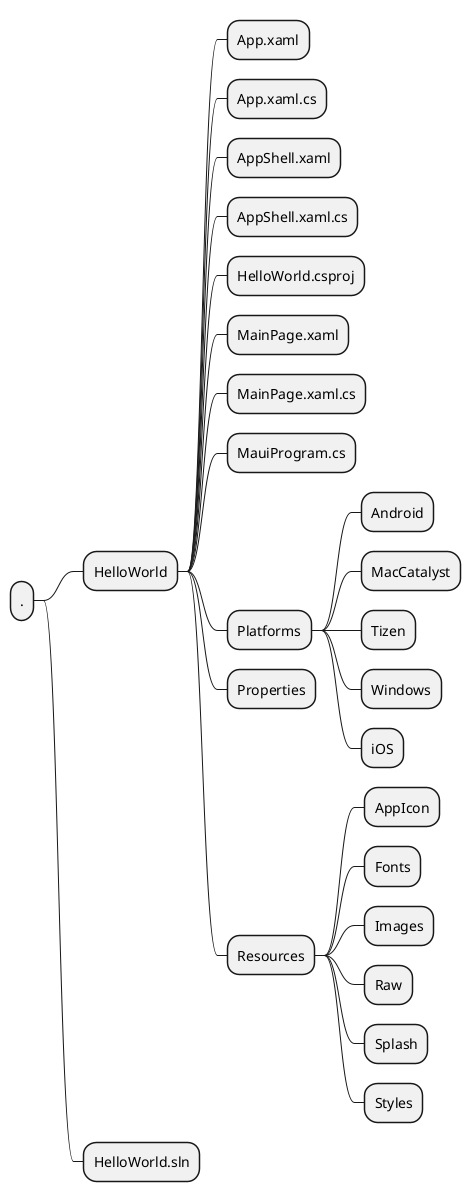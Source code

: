 
@startmindmap
* .
** HelloWorld
*** App.xaml
*** App.xaml.cs
*** AppShell.xaml
*** AppShell.xaml.cs
*** HelloWorld.csproj
*** MainPage.xaml
*** MainPage.xaml.cs
*** MauiProgram.cs
*** Platforms
**** Android
**** MacCatalyst
**** Tizen
**** Windows
**** iOS
*** Properties
'**** launchSettings.json
*** Resources
**** AppIcon
**** Fonts
**** Images
**** Raw
**** Splash
**** Styles
** HelloWorld.sln
'** bin
'** obj
@endmindmap
